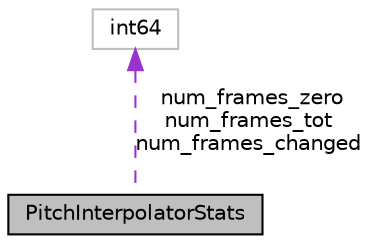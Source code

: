 digraph "PitchInterpolatorStats"
{
  edge [fontname="Helvetica",fontsize="10",labelfontname="Helvetica",labelfontsize="10"];
  node [fontname="Helvetica",fontsize="10",shape=record];
  Node1 [label="PitchInterpolatorStats",height=0.2,width=0.4,color="black", fillcolor="grey75", style="filled", fontcolor="black"];
  Node2 -> Node1 [dir="back",color="darkorchid3",fontsize="10",style="dashed",label=" num_frames_zero\nnum_frames_tot\nnum_frames_changed" ,fontname="Helvetica"];
  Node2 [label="int64",height=0.2,width=0.4,color="grey75", fillcolor="white", style="filled"];
}
